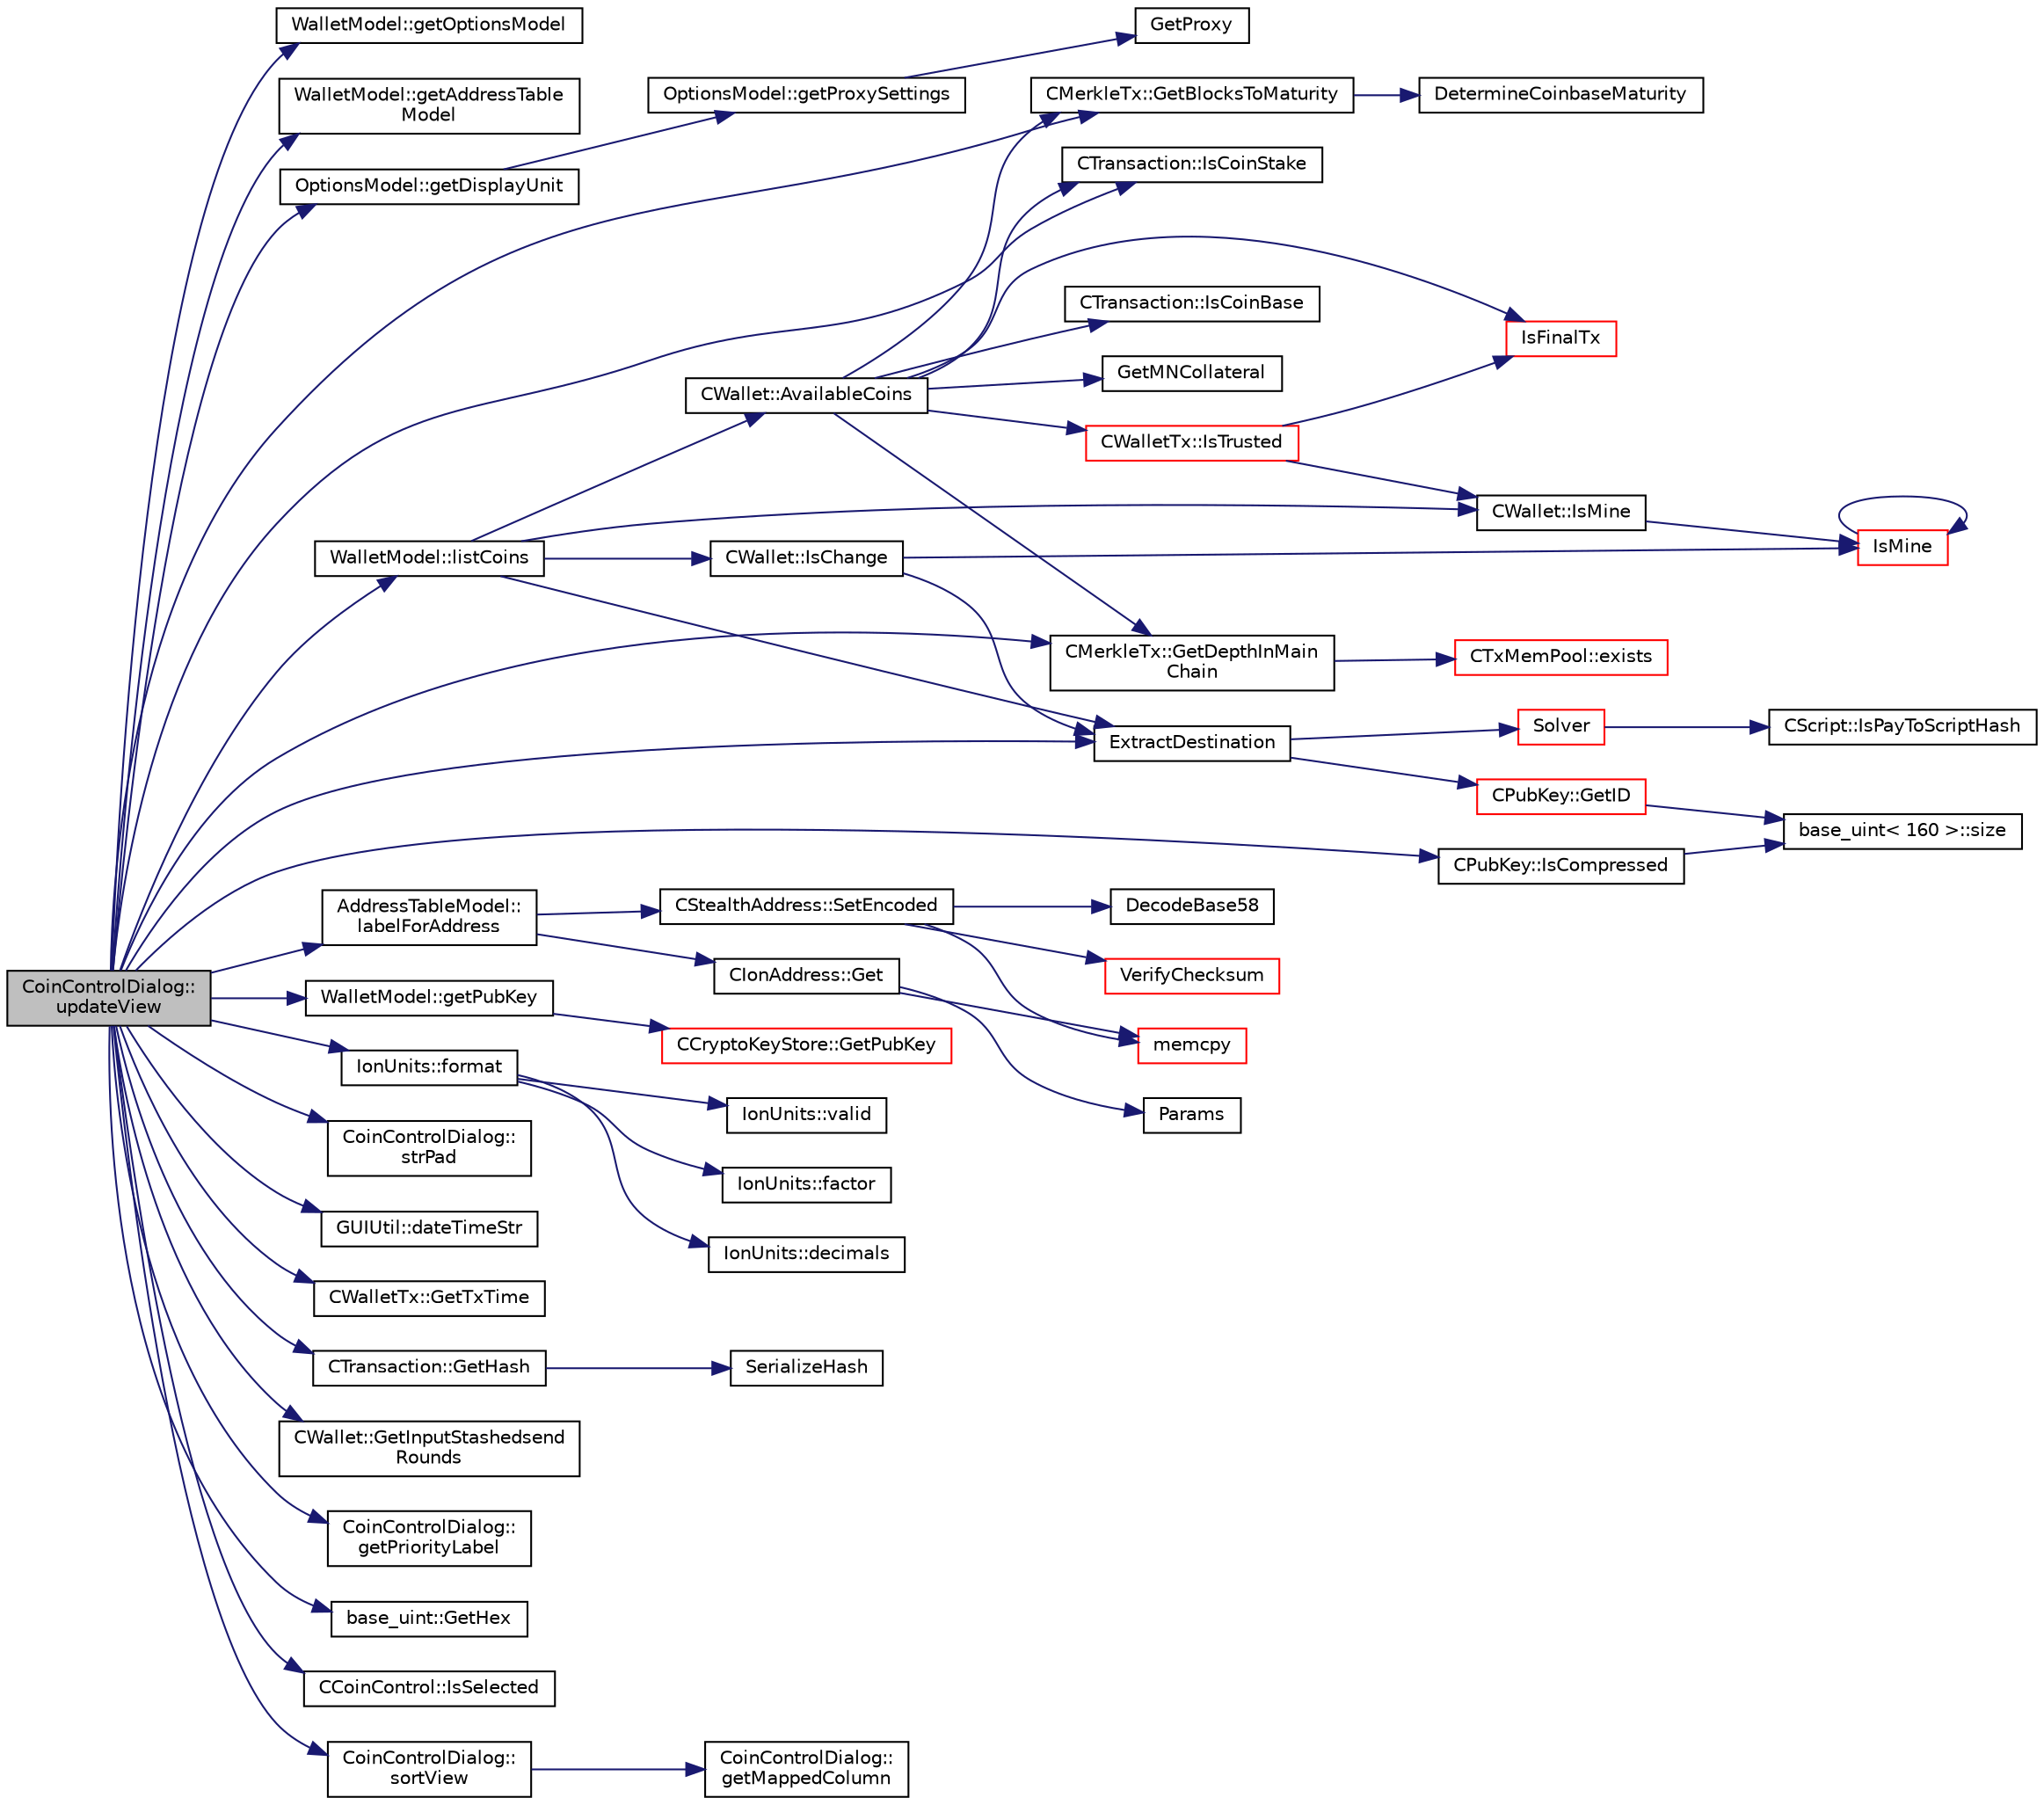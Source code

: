digraph "CoinControlDialog::updateView"
{
  edge [fontname="Helvetica",fontsize="10",labelfontname="Helvetica",labelfontsize="10"];
  node [fontname="Helvetica",fontsize="10",shape=record];
  rankdir="LR";
  Node495 [label="CoinControlDialog::\lupdateView",height=0.2,width=0.4,color="black", fillcolor="grey75", style="filled", fontcolor="black"];
  Node495 -> Node496 [color="midnightblue",fontsize="10",style="solid",fontname="Helvetica"];
  Node496 [label="WalletModel::getOptionsModel",height=0.2,width=0.4,color="black", fillcolor="white", style="filled",URL="$d4/d27/class_wallet_model.html#a96d53e56b3f8f07537ea2523f7a7d300"];
  Node495 -> Node497 [color="midnightblue",fontsize="10",style="solid",fontname="Helvetica"];
  Node497 [label="WalletModel::getAddressTable\lModel",height=0.2,width=0.4,color="black", fillcolor="white", style="filled",URL="$d4/d27/class_wallet_model.html#a89ed202e2dbc04aaa70d72872b95b351"];
  Node495 -> Node498 [color="midnightblue",fontsize="10",style="solid",fontname="Helvetica"];
  Node498 [label="OptionsModel::getDisplayUnit",height=0.2,width=0.4,color="black", fillcolor="white", style="filled",URL="$da/d1f/class_options_model.html#a3b6e4d4ef42be3aaba315b8cd14f468e"];
  Node498 -> Node499 [color="midnightblue",fontsize="10",style="solid",fontname="Helvetica"];
  Node499 [label="OptionsModel::getProxySettings",height=0.2,width=0.4,color="black", fillcolor="white", style="filled",URL="$da/d1f/class_options_model.html#a0fa582a801df3753c2c50840c40bb350"];
  Node499 -> Node500 [color="midnightblue",fontsize="10",style="solid",fontname="Helvetica"];
  Node500 [label="GetProxy",height=0.2,width=0.4,color="black", fillcolor="white", style="filled",URL="$d0/d0e/netbase_8cpp.html#a4e67b39fc1769663260d791d2f4d049d"];
  Node495 -> Node501 [color="midnightblue",fontsize="10",style="solid",fontname="Helvetica"];
  Node501 [label="WalletModel::listCoins",height=0.2,width=0.4,color="black", fillcolor="white", style="filled",URL="$d4/d27/class_wallet_model.html#ae5ce26bba42701b45de766ef11cc9a47"];
  Node501 -> Node502 [color="midnightblue",fontsize="10",style="solid",fontname="Helvetica"];
  Node502 [label="CWallet::AvailableCoins",height=0.2,width=0.4,color="black", fillcolor="white", style="filled",URL="$d2/de5/class_c_wallet.html#a0f950dede91de2be32ea8c43a40469ab"];
  Node502 -> Node503 [color="midnightblue",fontsize="10",style="solid",fontname="Helvetica"];
  Node503 [label="IsFinalTx",height=0.2,width=0.4,color="red", fillcolor="white", style="filled",URL="$df/d0a/main_8cpp.html#adc332cd7ac94e639bb4239618341be19"];
  Node502 -> Node507 [color="midnightblue",fontsize="10",style="solid",fontname="Helvetica"];
  Node507 [label="CWalletTx::IsTrusted",height=0.2,width=0.4,color="red", fillcolor="white", style="filled",URL="$d6/d53/class_c_wallet_tx.html#a71efb0d5b5def8ae00a1d74b8741bfcb"];
  Node507 -> Node503 [color="midnightblue",fontsize="10",style="solid",fontname="Helvetica"];
  Node507 -> Node509 [color="midnightblue",fontsize="10",style="solid",fontname="Helvetica"];
  Node509 [label="CWallet::IsMine",height=0.2,width=0.4,color="black", fillcolor="white", style="filled",URL="$d2/de5/class_c_wallet.html#a4eada57edc1c443564b8cc9b853d955c"];
  Node509 -> Node510 [color="midnightblue",fontsize="10",style="solid",fontname="Helvetica"];
  Node510 [label="IsMine",height=0.2,width=0.4,color="red", fillcolor="white", style="filled",URL="$dd/d0f/script_8cpp.html#adc59cf67d903c1ba1ef225561b85bfce"];
  Node510 -> Node510 [color="midnightblue",fontsize="10",style="solid",fontname="Helvetica"];
  Node502 -> Node512 [color="midnightblue",fontsize="10",style="solid",fontname="Helvetica"];
  Node512 [label="CTransaction::IsCoinBase",height=0.2,width=0.4,color="black", fillcolor="white", style="filled",URL="$df/d43/class_c_transaction.html#a96256e8ac1bf79ad9c057e48c41132dd"];
  Node502 -> Node513 [color="midnightblue",fontsize="10",style="solid",fontname="Helvetica"];
  Node513 [label="CMerkleTx::GetBlocksToMaturity",height=0.2,width=0.4,color="black", fillcolor="white", style="filled",URL="$d1/dff/class_c_merkle_tx.html#a69ebd437f7b44169659c3527fe73b6ab"];
  Node513 -> Node514 [color="midnightblue",fontsize="10",style="solid",fontname="Helvetica"];
  Node514 [label="DetermineCoinbaseMaturity",height=0.2,width=0.4,color="black", fillcolor="white", style="filled",URL="$d1/d08/proofs_8cpp.html#a97478c8207cae73889a6b1fbbc3c67e3",tooltip="Determine Coinbase Maturity (generally not a good idea - done so to increase speed) ..."];
  Node502 -> Node515 [color="midnightblue",fontsize="10",style="solid",fontname="Helvetica"];
  Node515 [label="CTransaction::IsCoinStake",height=0.2,width=0.4,color="black", fillcolor="white", style="filled",URL="$df/d43/class_c_transaction.html#ace4278a41a296d40dcf5fb2b9cf007ec"];
  Node502 -> Node516 [color="midnightblue",fontsize="10",style="solid",fontname="Helvetica"];
  Node516 [label="CMerkleTx::GetDepthInMain\lChain",height=0.2,width=0.4,color="black", fillcolor="white", style="filled",URL="$d1/dff/class_c_merkle_tx.html#a887a9f1a0b7fc64b43e42cec76b38ef9"];
  Node516 -> Node517 [color="midnightblue",fontsize="10",style="solid",fontname="Helvetica"];
  Node517 [label="CTxMemPool::exists",height=0.2,width=0.4,color="red", fillcolor="white", style="filled",URL="$db/d98/class_c_tx_mem_pool.html#a8b7a13b5289ab839d4460f41a7da9789"];
  Node502 -> Node519 [color="midnightblue",fontsize="10",style="solid",fontname="Helvetica"];
  Node519 [label="GetMNCollateral",height=0.2,width=0.4,color="black", fillcolor="white", style="filled",URL="$d4/dbf/main_8h.html#a7ecfeb5987564d84c46a6715d4c3a2df"];
  Node501 -> Node509 [color="midnightblue",fontsize="10",style="solid",fontname="Helvetica"];
  Node501 -> Node520 [color="midnightblue",fontsize="10",style="solid",fontname="Helvetica"];
  Node520 [label="CWallet::IsChange",height=0.2,width=0.4,color="black", fillcolor="white", style="filled",URL="$d2/de5/class_c_wallet.html#aba1c6108b7d2d3800dd487bab4c4c82e"];
  Node520 -> Node510 [color="midnightblue",fontsize="10",style="solid",fontname="Helvetica"];
  Node520 -> Node521 [color="midnightblue",fontsize="10",style="solid",fontname="Helvetica"];
  Node521 [label="ExtractDestination",height=0.2,width=0.4,color="black", fillcolor="white", style="filled",URL="$dd/d0f/script_8cpp.html#a951f7e601746ae076afdf3169ecca2fc"];
  Node521 -> Node522 [color="midnightblue",fontsize="10",style="solid",fontname="Helvetica"];
  Node522 [label="Solver",height=0.2,width=0.4,color="red", fillcolor="white", style="filled",URL="$dd/d0f/script_8cpp.html#a6ee6be50bff44464e905680c6fcee6dc"];
  Node522 -> Node523 [color="midnightblue",fontsize="10",style="solid",fontname="Helvetica"];
  Node523 [label="CScript::IsPayToScriptHash",height=0.2,width=0.4,color="black", fillcolor="white", style="filled",URL="$d9/d4b/class_c_script.html#a0c3729c606d318923dc06f95d85a0971"];
  Node521 -> Node527 [color="midnightblue",fontsize="10",style="solid",fontname="Helvetica"];
  Node527 [label="CPubKey::GetID",height=0.2,width=0.4,color="red", fillcolor="white", style="filled",URL="$da/d4e/class_c_pub_key.html#a2675f7e6f72eff68e7a5227289feb021"];
  Node527 -> Node530 [color="midnightblue",fontsize="10",style="solid",fontname="Helvetica"];
  Node530 [label="base_uint\< 160 \>::size",height=0.2,width=0.4,color="black", fillcolor="white", style="filled",URL="$da/df7/classbase__uint.html#a1f49b034e686269601ea89b0319b8004"];
  Node501 -> Node521 [color="midnightblue",fontsize="10",style="solid",fontname="Helvetica"];
  Node495 -> Node531 [color="midnightblue",fontsize="10",style="solid",fontname="Helvetica"];
  Node531 [label="AddressTableModel::\llabelForAddress",height=0.2,width=0.4,color="black", fillcolor="white", style="filled",URL="$d9/ded/class_address_table_model.html#afcdbfc17ac480f5a57382cbcf096ccb3"];
  Node531 -> Node532 [color="midnightblue",fontsize="10",style="solid",fontname="Helvetica"];
  Node532 [label="CStealthAddress::SetEncoded",height=0.2,width=0.4,color="black", fillcolor="white", style="filled",URL="$d6/d37/class_c_stealth_address.html#aa3f4655dced125bf698c208b6e7ac4b8"];
  Node532 -> Node533 [color="midnightblue",fontsize="10",style="solid",fontname="Helvetica"];
  Node533 [label="DecodeBase58",height=0.2,width=0.4,color="black", fillcolor="white", style="filled",URL="$db/d9c/base58_8cpp.html#a0f74d1d6e7e982cad4b0e538acea4538",tooltip="Decode a base58-encoded string (psz) into a byte vector (vchRet). "];
  Node532 -> Node534 [color="midnightblue",fontsize="10",style="solid",fontname="Helvetica"];
  Node534 [label="VerifyChecksum",height=0.2,width=0.4,color="red", fillcolor="white", style="filled",URL="$db/d2d/stealth_8cpp.html#a5ff6f6775db5f747f5088c7ef8264b74"];
  Node532 -> Node536 [color="midnightblue",fontsize="10",style="solid",fontname="Helvetica"];
  Node536 [label="memcpy",height=0.2,width=0.4,color="red", fillcolor="white", style="filled",URL="$d5/d9f/glibc__compat_8cpp.html#a0f46826ab0466591e136db24394923cf"];
  Node531 -> Node539 [color="midnightblue",fontsize="10",style="solid",fontname="Helvetica"];
  Node539 [label="CIonAddress::Get",height=0.2,width=0.4,color="black", fillcolor="white", style="filled",URL="$d1/de4/class_c_ion_address.html#aa70f9899f0a3cf37e4a87483db5cf99d"];
  Node539 -> Node536 [color="midnightblue",fontsize="10",style="solid",fontname="Helvetica"];
  Node539 -> Node540 [color="midnightblue",fontsize="10",style="solid",fontname="Helvetica"];
  Node540 [label="Params",height=0.2,width=0.4,color="black", fillcolor="white", style="filled",URL="$df/dbf/chainparams_8cpp.html#ace5c5b706d71a324a417dd2db394fd4a",tooltip="Return the currently selected parameters. "];
  Node495 -> Node521 [color="midnightblue",fontsize="10",style="solid",fontname="Helvetica"];
  Node495 -> Node541 [color="midnightblue",fontsize="10",style="solid",fontname="Helvetica"];
  Node541 [label="WalletModel::getPubKey",height=0.2,width=0.4,color="black", fillcolor="white", style="filled",URL="$d4/d27/class_wallet_model.html#abe0b4462654768f301d1f758f7907ca2"];
  Node541 -> Node542 [color="midnightblue",fontsize="10",style="solid",fontname="Helvetica"];
  Node542 [label="CCryptoKeyStore::GetPubKey",height=0.2,width=0.4,color="red", fillcolor="white", style="filled",URL="$db/dad/class_c_crypto_key_store.html#a20b474adfe6900bb36cd4fd6f9c31380"];
  Node495 -> Node551 [color="midnightblue",fontsize="10",style="solid",fontname="Helvetica"];
  Node551 [label="CPubKey::IsCompressed",height=0.2,width=0.4,color="black", fillcolor="white", style="filled",URL="$da/d4e/class_c_pub_key.html#a25f8b70340ad20ddab0f80ec4cee9396"];
  Node551 -> Node530 [color="midnightblue",fontsize="10",style="solid",fontname="Helvetica"];
  Node495 -> Node552 [color="midnightblue",fontsize="10",style="solid",fontname="Helvetica"];
  Node552 [label="IonUnits::format",height=0.2,width=0.4,color="black", fillcolor="white", style="filled",URL="$d7/dab/class_ion_units.html#a7cf8cdbd0a24c418ae91b511fac5bee4",tooltip="Format as string. "];
  Node552 -> Node553 [color="midnightblue",fontsize="10",style="solid",fontname="Helvetica"];
  Node553 [label="IonUnits::valid",height=0.2,width=0.4,color="black", fillcolor="white", style="filled",URL="$d7/dab/class_ion_units.html#a23c5b1306ed473dbb2375a6675a2ce13",tooltip="Is unit ID valid? "];
  Node552 -> Node554 [color="midnightblue",fontsize="10",style="solid",fontname="Helvetica"];
  Node554 [label="IonUnits::factor",height=0.2,width=0.4,color="black", fillcolor="white", style="filled",URL="$d7/dab/class_ion_units.html#a210814a200496caf63083ed4abd1bd24",tooltip="Number of Satoshis (1e-8) per unit. "];
  Node552 -> Node555 [color="midnightblue",fontsize="10",style="solid",fontname="Helvetica"];
  Node555 [label="IonUnits::decimals",height=0.2,width=0.4,color="black", fillcolor="white", style="filled",URL="$d7/dab/class_ion_units.html#a5e9c7a5b666b858c171760273c51c9d7",tooltip="Number of decimals left. "];
  Node495 -> Node556 [color="midnightblue",fontsize="10",style="solid",fontname="Helvetica"];
  Node556 [label="CoinControlDialog::\lstrPad",height=0.2,width=0.4,color="black", fillcolor="white", style="filled",URL="$dd/dfb/class_coin_control_dialog.html#ac01c96c8a1a024c9ca35eda9ca297792"];
  Node495 -> Node557 [color="midnightblue",fontsize="10",style="solid",fontname="Helvetica"];
  Node557 [label="GUIUtil::dateTimeStr",height=0.2,width=0.4,color="black", fillcolor="white", style="filled",URL="$d1/d87/namespace_g_u_i_util.html#aae732a04fea25190081120bf0cc773e8"];
  Node495 -> Node558 [color="midnightblue",fontsize="10",style="solid",fontname="Helvetica"];
  Node558 [label="CWalletTx::GetTxTime",height=0.2,width=0.4,color="black", fillcolor="white", style="filled",URL="$d6/d53/class_c_wallet_tx.html#ab94368cf0553687d8f1fec5d2aaa1457"];
  Node495 -> Node515 [color="midnightblue",fontsize="10",style="solid",fontname="Helvetica"];
  Node495 -> Node513 [color="midnightblue",fontsize="10",style="solid",fontname="Helvetica"];
  Node495 -> Node516 [color="midnightblue",fontsize="10",style="solid",fontname="Helvetica"];
  Node495 -> Node559 [color="midnightblue",fontsize="10",style="solid",fontname="Helvetica"];
  Node559 [label="CTransaction::GetHash",height=0.2,width=0.4,color="black", fillcolor="white", style="filled",URL="$df/d43/class_c_transaction.html#a0b46d80e82ca324e82c2ce3fc1492bfa"];
  Node559 -> Node560 [color="midnightblue",fontsize="10",style="solid",fontname="Helvetica"];
  Node560 [label="SerializeHash",height=0.2,width=0.4,color="black", fillcolor="white", style="filled",URL="$db/dfb/hash_8h.html#a6de694e43f17c62025c6883965b65e63"];
  Node495 -> Node561 [color="midnightblue",fontsize="10",style="solid",fontname="Helvetica"];
  Node561 [label="CWallet::GetInputStashedsend\lRounds",height=0.2,width=0.4,color="black", fillcolor="white", style="filled",URL="$d2/de5/class_c_wallet.html#a9a6ea9a3fe28ec7ef0ed0871647b59db"];
  Node495 -> Node562 [color="midnightblue",fontsize="10",style="solid",fontname="Helvetica"];
  Node562 [label="CoinControlDialog::\lgetPriorityLabel",height=0.2,width=0.4,color="black", fillcolor="white", style="filled",URL="$dd/dfb/class_coin_control_dialog.html#a7285f91e6d9b510084966f4229146bcd"];
  Node495 -> Node563 [color="midnightblue",fontsize="10",style="solid",fontname="Helvetica"];
  Node563 [label="base_uint::GetHex",height=0.2,width=0.4,color="black", fillcolor="white", style="filled",URL="$da/df7/classbase__uint.html#ae5e7b7481de91ebead20eebd5d685441"];
  Node495 -> Node564 [color="midnightblue",fontsize="10",style="solid",fontname="Helvetica"];
  Node564 [label="CCoinControl::IsSelected",height=0.2,width=0.4,color="black", fillcolor="white", style="filled",URL="$dc/d48/class_c_coin_control.html#adcd674d510015f3212e489ab6bd74067"];
  Node495 -> Node565 [color="midnightblue",fontsize="10",style="solid",fontname="Helvetica"];
  Node565 [label="CoinControlDialog::\lsortView",height=0.2,width=0.4,color="black", fillcolor="white", style="filled",URL="$dd/dfb/class_coin_control_dialog.html#a9573211ed101522c9b4307a02b268e39"];
  Node565 -> Node566 [color="midnightblue",fontsize="10",style="solid",fontname="Helvetica"];
  Node566 [label="CoinControlDialog::\lgetMappedColumn",height=0.2,width=0.4,color="black", fillcolor="white", style="filled",URL="$dd/dfb/class_coin_control_dialog.html#a12cc992d1d2c5ef33f42d89c7e3e9dad"];
}
